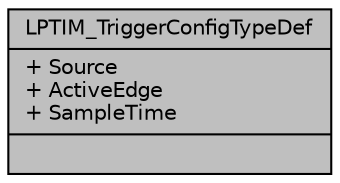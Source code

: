 digraph "LPTIM_TriggerConfigTypeDef"
{
  edge [fontname="Helvetica",fontsize="10",labelfontname="Helvetica",labelfontsize="10"];
  node [fontname="Helvetica",fontsize="10",shape=record];
  Node1 [label="{LPTIM_TriggerConfigTypeDef\n|+ Source\l+ ActiveEdge\l+ SampleTime\l|}",height=0.2,width=0.4,color="black", fillcolor="grey75", style="filled", fontcolor="black"];
}
